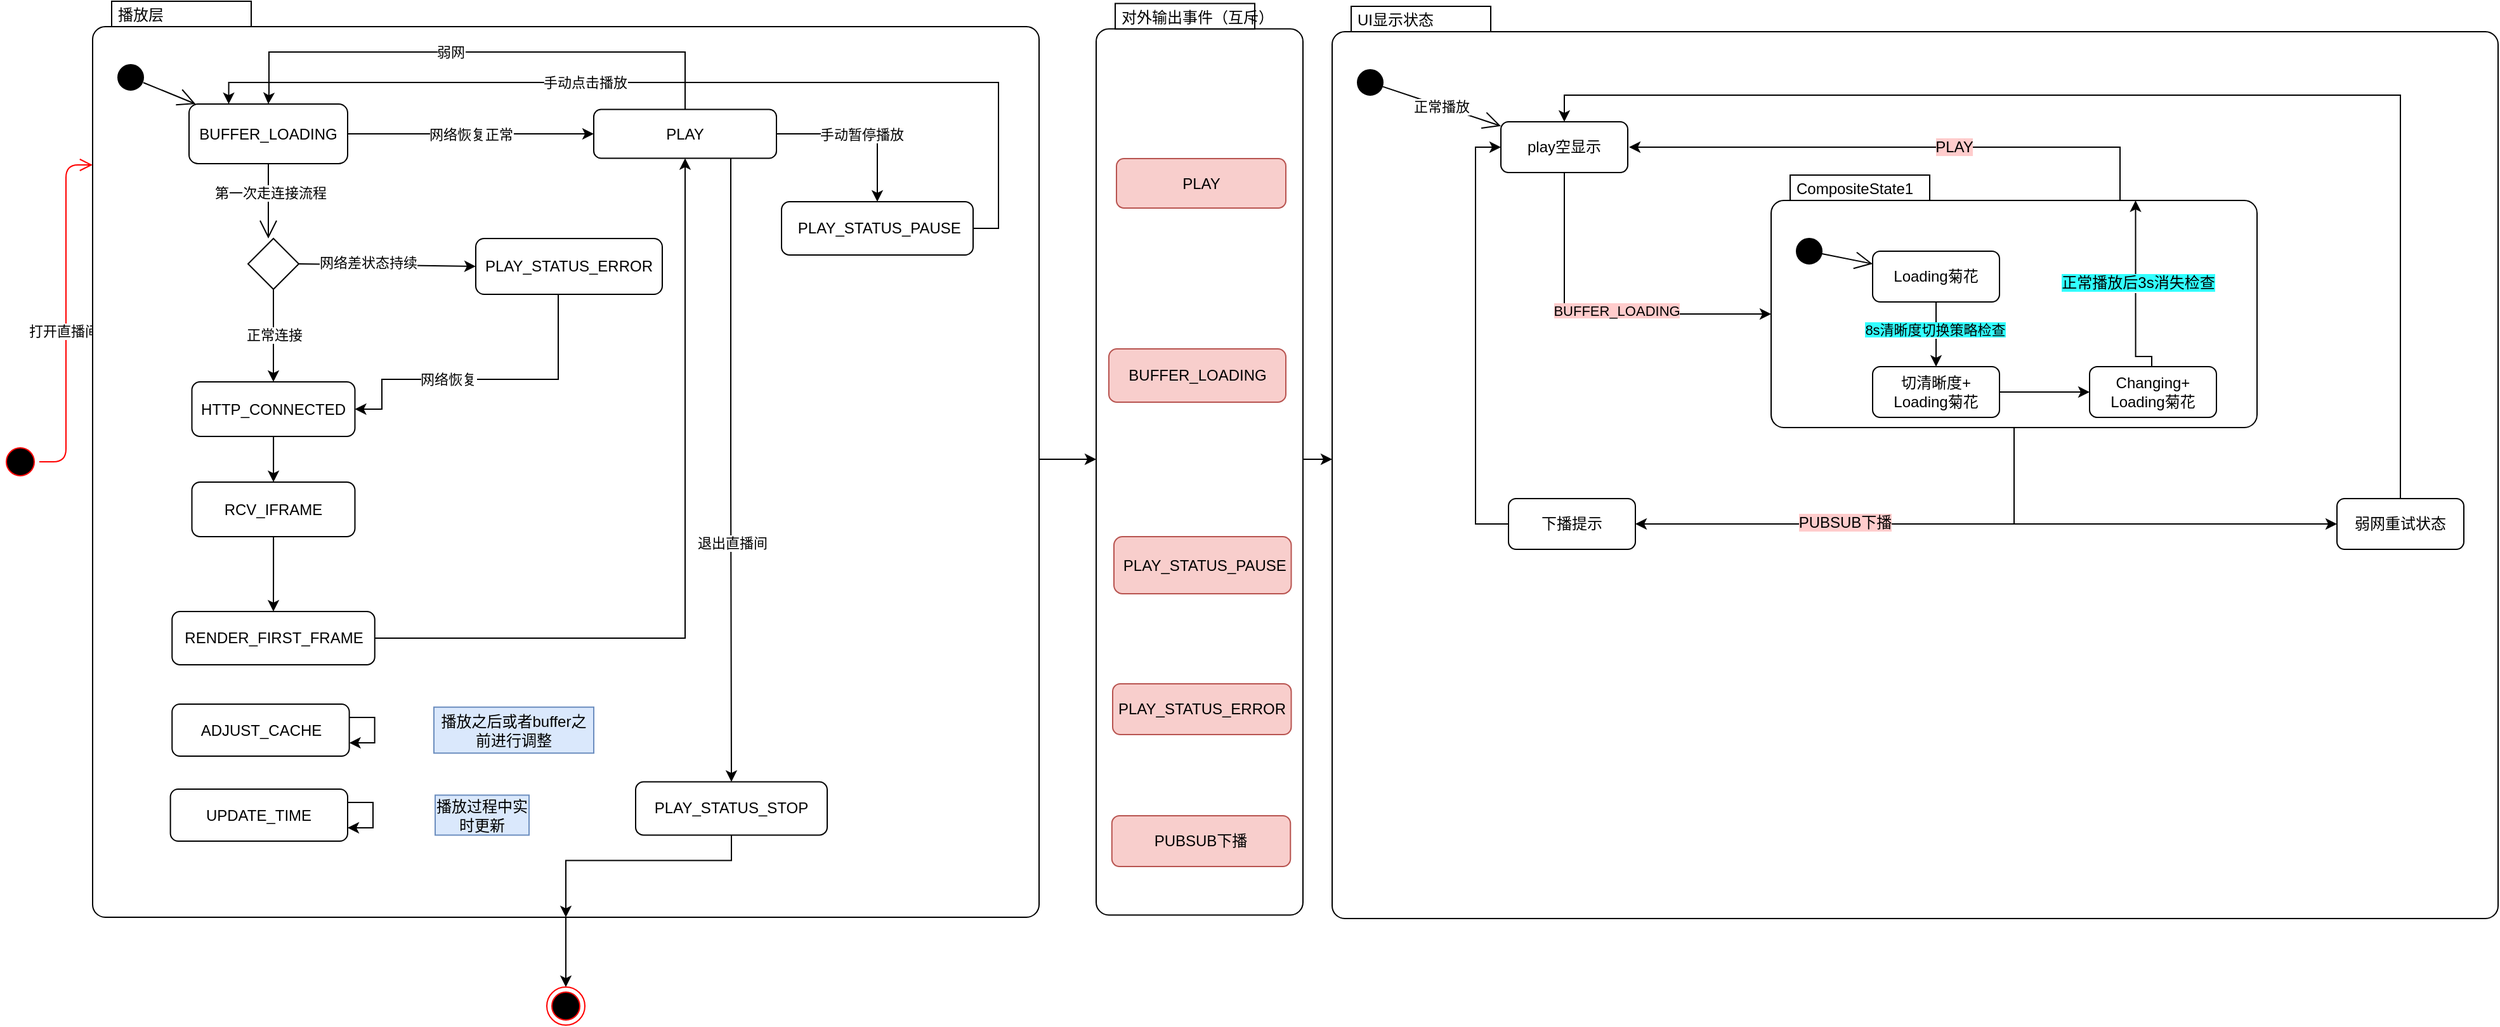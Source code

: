 <mxfile version="13.2.1" type="github">
  <diagram id="amrAe1FXWB98-2LjFH7b" name="Page-1">
    <mxGraphModel dx="915" dy="997" grid="0" gridSize="10" guides="1" tooltips="1" connect="1" arrows="1" fold="1" page="1" pageScale="1" pageWidth="850" pageHeight="1100" math="0" shadow="0">
      <root>
        <mxCell id="0" />
        <mxCell id="1" parent="0" />
        <mxCell id="fQ577wyoKTEt6M08ta1X-2" value="" style="ellipse;html=1;shape=startState;fillColor=#000000;strokeColor=#ff0000;" vertex="1" parent="1">
          <mxGeometry x="10" y="437" width="30" height="30" as="geometry" />
        </mxCell>
        <mxCell id="fQ577wyoKTEt6M08ta1X-3" value="" style="edgeStyle=orthogonalEdgeStyle;html=1;verticalAlign=bottom;endArrow=open;endSize=8;strokeColor=#ff0000;entryX=0;entryY=0;entryDx=0;entryDy=129;entryPerimeter=0;" edge="1" source="fQ577wyoKTEt6M08ta1X-2" parent="1" target="fQ577wyoKTEt6M08ta1X-19">
          <mxGeometry relative="1" as="geometry">
            <mxPoint x="256" y="463" as="targetPoint" />
          </mxGeometry>
        </mxCell>
        <mxCell id="fQ577wyoKTEt6M08ta1X-6" value="打开直播间" style="edgeLabel;html=1;align=center;verticalAlign=middle;resizable=0;points=[];" vertex="1" connectable="0" parent="fQ577wyoKTEt6M08ta1X-3">
          <mxGeometry x="-0.101" y="2" relative="1" as="geometry">
            <mxPoint as="offset" />
          </mxGeometry>
        </mxCell>
        <mxCell id="fQ577wyoKTEt6M08ta1X-74" value="" style="edgeStyle=orthogonalEdgeStyle;rounded=0;orthogonalLoop=1;jettySize=auto;html=1;" edge="1" parent="1" source="fQ577wyoKTEt6M08ta1X-19" target="fQ577wyoKTEt6M08ta1X-72">
          <mxGeometry relative="1" as="geometry" />
        </mxCell>
        <mxCell id="fQ577wyoKTEt6M08ta1X-117" value="" style="edgeStyle=orthogonalEdgeStyle;rounded=0;orthogonalLoop=1;jettySize=auto;html=1;" edge="1" parent="1" source="fQ577wyoKTEt6M08ta1X-19" target="fQ577wyoKTEt6M08ta1X-116">
          <mxGeometry relative="1" as="geometry" />
        </mxCell>
        <mxCell id="fQ577wyoKTEt6M08ta1X-19" value="播放层" style="shape=mxgraph.sysml.compState;align=left;verticalAlign=top;spacingTop=-3;spacingLeft=18;strokeWidth=1;recursiveResize=0;" vertex="1" parent="1">
          <mxGeometry x="82" y="89" width="746" height="722" as="geometry" />
        </mxCell>
        <mxCell id="fQ577wyoKTEt6M08ta1X-20" value="" style="shape=ellipse;html=1;fillColor=#000000;verticalLabelPosition=bottom;labelBackgroundColor=#ffffff;verticalAlign=top;" vertex="1" parent="fQ577wyoKTEt6M08ta1X-19">
          <mxGeometry x="20" y="50" width="20" height="20" as="geometry" />
        </mxCell>
        <mxCell id="fQ577wyoKTEt6M08ta1X-43" value="网络恢复正常" style="edgeStyle=orthogonalEdgeStyle;rounded=0;orthogonalLoop=1;jettySize=auto;html=1;exitX=1;exitY=0.5;exitDx=0;exitDy=0;" edge="1" parent="fQ577wyoKTEt6M08ta1X-19" source="fQ577wyoKTEt6M08ta1X-21" target="fQ577wyoKTEt6M08ta1X-31">
          <mxGeometry relative="1" as="geometry" />
        </mxCell>
        <mxCell id="fQ577wyoKTEt6M08ta1X-21" value="BUFFER_LOADING" style="strokeColor=inherit;fillColor=inherit;gradientColor=inherit;shape=rect;html=1;rounded=1;whiteSpace=wrap;align=center;" vertex="1" parent="fQ577wyoKTEt6M08ta1X-19">
          <mxGeometry x="76" y="81" width="125" height="47" as="geometry" />
        </mxCell>
        <mxCell id="fQ577wyoKTEt6M08ta1X-27" value="" style="edgeStyle=orthogonalEdgeStyle;rounded=0;orthogonalLoop=1;jettySize=auto;html=1;" edge="1" parent="fQ577wyoKTEt6M08ta1X-19" source="fQ577wyoKTEt6M08ta1X-22" target="fQ577wyoKTEt6M08ta1X-26">
          <mxGeometry relative="1" as="geometry" />
        </mxCell>
        <mxCell id="fQ577wyoKTEt6M08ta1X-22" value="HTTP_CONNECTED" style="strokeColor=inherit;fillColor=inherit;gradientColor=inherit;shape=rect;html=1;rounded=1;whiteSpace=wrap;align=center;" vertex="1" parent="fQ577wyoKTEt6M08ta1X-19">
          <mxGeometry x="78.25" y="300" width="128.5" height="43" as="geometry" />
        </mxCell>
        <mxCell id="fQ577wyoKTEt6M08ta1X-30" value="" style="edgeStyle=orthogonalEdgeStyle;rounded=0;orthogonalLoop=1;jettySize=auto;html=1;" edge="1" parent="fQ577wyoKTEt6M08ta1X-19" source="fQ577wyoKTEt6M08ta1X-26" target="fQ577wyoKTEt6M08ta1X-29">
          <mxGeometry relative="1" as="geometry" />
        </mxCell>
        <mxCell id="fQ577wyoKTEt6M08ta1X-26" value="RCV_IFRAME" style="strokeColor=inherit;fillColor=inherit;gradientColor=inherit;shape=rect;html=1;rounded=1;whiteSpace=wrap;align=center;" vertex="1" parent="fQ577wyoKTEt6M08ta1X-19">
          <mxGeometry x="78.25" y="379" width="128.5" height="43" as="geometry" />
        </mxCell>
        <mxCell id="fQ577wyoKTEt6M08ta1X-32" value="" style="edgeStyle=orthogonalEdgeStyle;rounded=0;orthogonalLoop=1;jettySize=auto;html=1;" edge="1" parent="fQ577wyoKTEt6M08ta1X-19" source="fQ577wyoKTEt6M08ta1X-29" target="fQ577wyoKTEt6M08ta1X-31">
          <mxGeometry relative="1" as="geometry" />
        </mxCell>
        <mxCell id="fQ577wyoKTEt6M08ta1X-29" value="RENDER_FIRST_FRAME" style="strokeColor=inherit;fillColor=inherit;gradientColor=inherit;shape=rect;html=1;rounded=1;whiteSpace=wrap;align=center;" vertex="1" parent="fQ577wyoKTEt6M08ta1X-19">
          <mxGeometry x="62.63" y="481" width="159.75" height="42" as="geometry" />
        </mxCell>
        <mxCell id="fQ577wyoKTEt6M08ta1X-42" value="" style="edgeStyle=orthogonalEdgeStyle;rounded=0;orthogonalLoop=1;jettySize=auto;html=1;entryX=0.5;entryY=0;entryDx=0;entryDy=0;" edge="1" parent="fQ577wyoKTEt6M08ta1X-19" source="fQ577wyoKTEt6M08ta1X-31" target="fQ577wyoKTEt6M08ta1X-21">
          <mxGeometry relative="1" as="geometry">
            <Array as="points">
              <mxPoint x="467" y="40" />
              <mxPoint x="139" y="40" />
              <mxPoint x="139" y="72" />
            </Array>
          </mxGeometry>
        </mxCell>
        <mxCell id="fQ577wyoKTEt6M08ta1X-44" value="弱网" style="edgeLabel;html=1;align=center;verticalAlign=middle;resizable=0;points=[];" vertex="1" connectable="0" parent="fQ577wyoKTEt6M08ta1X-42">
          <mxGeometry x="0.118" relative="1" as="geometry">
            <mxPoint x="1" as="offset" />
          </mxGeometry>
        </mxCell>
        <mxCell id="fQ577wyoKTEt6M08ta1X-107" value="手动暂停播放" style="edgeStyle=orthogonalEdgeStyle;rounded=0;orthogonalLoop=1;jettySize=auto;html=1;exitX=1;exitY=0.5;exitDx=0;exitDy=0;entryX=0.5;entryY=0;entryDx=0;entryDy=0;" edge="1" parent="fQ577wyoKTEt6M08ta1X-19" source="fQ577wyoKTEt6M08ta1X-31" target="fQ577wyoKTEt6M08ta1X-106">
          <mxGeometry relative="1" as="geometry" />
        </mxCell>
        <mxCell id="fQ577wyoKTEt6M08ta1X-119" style="edgeStyle=orthogonalEdgeStyle;rounded=0;orthogonalLoop=1;jettySize=auto;html=1;exitX=0.75;exitY=1;exitDx=0;exitDy=0;" edge="1" parent="fQ577wyoKTEt6M08ta1X-19" source="fQ577wyoKTEt6M08ta1X-31" target="fQ577wyoKTEt6M08ta1X-112">
          <mxGeometry relative="1" as="geometry" />
        </mxCell>
        <mxCell id="fQ577wyoKTEt6M08ta1X-121" value="退出直播间" style="edgeLabel;html=1;align=center;verticalAlign=middle;resizable=0;points=[];" vertex="1" connectable="0" parent="fQ577wyoKTEt6M08ta1X-119">
          <mxGeometry x="0.231" y="1" relative="1" as="geometry">
            <mxPoint x="-1" as="offset" />
          </mxGeometry>
        </mxCell>
        <mxCell id="fQ577wyoKTEt6M08ta1X-31" value="PLAY" style="strokeColor=inherit;fillColor=inherit;gradientColor=inherit;shape=rect;html=1;rounded=1;whiteSpace=wrap;align=center;" vertex="1" parent="fQ577wyoKTEt6M08ta1X-19">
          <mxGeometry x="395" y="85.25" width="144" height="38.5" as="geometry" />
        </mxCell>
        <mxCell id="fQ577wyoKTEt6M08ta1X-36" value="" style="edgeStyle=orthogonalEdgeStyle;rounded=0;orthogonalLoop=1;jettySize=auto;html=1;" edge="1" parent="fQ577wyoKTEt6M08ta1X-19" source="fQ577wyoKTEt6M08ta1X-33" target="fQ577wyoKTEt6M08ta1X-33">
          <mxGeometry relative="1" as="geometry">
            <Array as="points">
              <mxPoint x="79" y="575" />
            </Array>
          </mxGeometry>
        </mxCell>
        <mxCell id="fQ577wyoKTEt6M08ta1X-33" value="ADJUST_CACHE" style="strokeColor=inherit;fillColor=inherit;gradientColor=inherit;shape=rect;html=1;rounded=1;whiteSpace=wrap;align=center;" vertex="1" parent="fQ577wyoKTEt6M08ta1X-19">
          <mxGeometry x="62.63" y="554.01" width="139.68" height="41" as="geometry" />
        </mxCell>
        <mxCell id="fQ577wyoKTEt6M08ta1X-39" value="" style="edgeStyle=orthogonalEdgeStyle;rounded=0;orthogonalLoop=1;jettySize=auto;html=1;" edge="1" parent="fQ577wyoKTEt6M08ta1X-19" source="fQ577wyoKTEt6M08ta1X-35" target="fQ577wyoKTEt6M08ta1X-35">
          <mxGeometry relative="1" as="geometry">
            <Array as="points">
              <mxPoint x="88" y="642" />
            </Array>
          </mxGeometry>
        </mxCell>
        <mxCell id="fQ577wyoKTEt6M08ta1X-35" value="UPDATE_TIME" style="strokeColor=inherit;fillColor=inherit;gradientColor=inherit;shape=rect;html=1;rounded=1;whiteSpace=wrap;align=center;" vertex="1" parent="fQ577wyoKTEt6M08ta1X-19">
          <mxGeometry x="61.32" y="621" width="139.68" height="41" as="geometry" />
        </mxCell>
        <mxCell id="fQ577wyoKTEt6M08ta1X-23" value="" style="strokeColor=inherit;fillColor=inherit;gradientColor=inherit;edgeStyle=none;html=1;endArrow=open;endSize=12;" edge="1" parent="fQ577wyoKTEt6M08ta1X-19" source="fQ577wyoKTEt6M08ta1X-20" target="fQ577wyoKTEt6M08ta1X-21">
          <mxGeometry relative="1" as="geometry" />
        </mxCell>
        <mxCell id="fQ577wyoKTEt6M08ta1X-45" value="播放过程中实时更新" style="text;html=1;strokeColor=#6c8ebf;fillColor=#dae8fc;align=center;verticalAlign=middle;whiteSpace=wrap;rounded=0;" vertex="1" parent="fQ577wyoKTEt6M08ta1X-19">
          <mxGeometry x="270" y="625.75" width="74" height="31.5" as="geometry" />
        </mxCell>
        <mxCell id="fQ577wyoKTEt6M08ta1X-47" value="播放之后或者buffer之前进行调整" style="text;html=1;strokeColor=#6c8ebf;fillColor=#dae8fc;align=center;verticalAlign=middle;whiteSpace=wrap;rounded=0;" vertex="1" parent="fQ577wyoKTEt6M08ta1X-19">
          <mxGeometry x="269" y="556.38" width="126" height="36.25" as="geometry" />
        </mxCell>
        <mxCell id="fQ577wyoKTEt6M08ta1X-51" style="edgeStyle=orthogonalEdgeStyle;rounded=0;orthogonalLoop=1;jettySize=auto;html=1;entryX=1;entryY=0.5;entryDx=0;entryDy=0;" edge="1" parent="fQ577wyoKTEt6M08ta1X-19" source="fQ577wyoKTEt6M08ta1X-48" target="fQ577wyoKTEt6M08ta1X-22">
          <mxGeometry relative="1" as="geometry">
            <Array as="points">
              <mxPoint x="367" y="298" />
              <mxPoint x="228" y="298" />
            </Array>
          </mxGeometry>
        </mxCell>
        <mxCell id="fQ577wyoKTEt6M08ta1X-52" value="网络恢复" style="edgeLabel;html=1;align=center;verticalAlign=middle;resizable=0;points=[];" vertex="1" connectable="0" parent="fQ577wyoKTEt6M08ta1X-51">
          <mxGeometry x="0.228" y="4" relative="1" as="geometry">
            <mxPoint y="-4" as="offset" />
          </mxGeometry>
        </mxCell>
        <mxCell id="fQ577wyoKTEt6M08ta1X-48" value="PLAY_STATUS_ERROR" style="strokeColor=inherit;fillColor=inherit;gradientColor=inherit;shape=rect;html=1;rounded=1;whiteSpace=wrap;align=center;" vertex="1" parent="fQ577wyoKTEt6M08ta1X-19">
          <mxGeometry x="302" y="187" width="147" height="44" as="geometry" />
        </mxCell>
        <mxCell id="fQ577wyoKTEt6M08ta1X-63" value="" style="shape=rhombus;html=1;labelPosition=right;align=left;verticalAlign=middle" vertex="1" parent="fQ577wyoKTEt6M08ta1X-19">
          <mxGeometry x="122.51" y="187" width="40" height="40" as="geometry" />
        </mxCell>
        <mxCell id="fQ577wyoKTEt6M08ta1X-64" value="" style="edgeStyle=elbowEdgeStyle;html=1;elbow=horizontal;align=right;verticalAlign=bottom;rounded=0;labelBackgroundColor=none;endArrow=open;endSize=12;exitX=0.5;exitY=1;exitDx=0;exitDy=0;" edge="1" target="fQ577wyoKTEt6M08ta1X-63" parent="fQ577wyoKTEt6M08ta1X-19" source="fQ577wyoKTEt6M08ta1X-21">
          <mxGeometry relative="1" as="geometry">
            <mxPoint x="92" y="119" as="sourcePoint" />
          </mxGeometry>
        </mxCell>
        <mxCell id="fQ577wyoKTEt6M08ta1X-70" value="第一次走连接流程" style="edgeLabel;html=1;align=center;verticalAlign=middle;resizable=0;points=[];" vertex="1" connectable="0" parent="fQ577wyoKTEt6M08ta1X-64">
          <mxGeometry x="-0.219" y="1" relative="1" as="geometry">
            <mxPoint as="offset" />
          </mxGeometry>
        </mxCell>
        <mxCell id="fQ577wyoKTEt6M08ta1X-67" value="" style="endArrow=classic;html=1;exitX=1;exitY=0.5;exitDx=0;exitDy=0;entryX=0;entryY=0.5;entryDx=0;entryDy=0;" edge="1" parent="fQ577wyoKTEt6M08ta1X-19" source="fQ577wyoKTEt6M08ta1X-63" target="fQ577wyoKTEt6M08ta1X-48">
          <mxGeometry width="50" height="50" relative="1" as="geometry">
            <mxPoint x="348" y="307" as="sourcePoint" />
            <mxPoint x="398" y="257" as="targetPoint" />
          </mxGeometry>
        </mxCell>
        <mxCell id="fQ577wyoKTEt6M08ta1X-69" value="网络差状态持续" style="edgeLabel;html=1;align=center;verticalAlign=middle;resizable=0;points=[];" vertex="1" connectable="0" parent="fQ577wyoKTEt6M08ta1X-67">
          <mxGeometry x="-0.229" y="2" relative="1" as="geometry">
            <mxPoint as="offset" />
          </mxGeometry>
        </mxCell>
        <mxCell id="fQ577wyoKTEt6M08ta1X-68" value="正常连接" style="endArrow=classic;html=1;exitX=0.5;exitY=1;exitDx=0;exitDy=0;entryX=0.5;entryY=0;entryDx=0;entryDy=0;" edge="1" parent="fQ577wyoKTEt6M08ta1X-19" source="fQ577wyoKTEt6M08ta1X-63" target="fQ577wyoKTEt6M08ta1X-22">
          <mxGeometry width="50" height="50" relative="1" as="geometry">
            <mxPoint x="348" y="307" as="sourcePoint" />
            <mxPoint x="398" y="257" as="targetPoint" />
          </mxGeometry>
        </mxCell>
        <mxCell id="fQ577wyoKTEt6M08ta1X-108" style="edgeStyle=orthogonalEdgeStyle;rounded=0;orthogonalLoop=1;jettySize=auto;html=1;exitX=1;exitY=0.5;exitDx=0;exitDy=0;entryX=0.25;entryY=0;entryDx=0;entryDy=0;" edge="1" parent="fQ577wyoKTEt6M08ta1X-19" source="fQ577wyoKTEt6M08ta1X-106" target="fQ577wyoKTEt6M08ta1X-21">
          <mxGeometry relative="1" as="geometry">
            <Array as="points">
              <mxPoint x="714" y="179" />
              <mxPoint x="714" y="64" />
              <mxPoint x="107" y="64" />
            </Array>
          </mxGeometry>
        </mxCell>
        <mxCell id="fQ577wyoKTEt6M08ta1X-109" value="手动点击播放" style="edgeLabel;html=1;align=center;verticalAlign=middle;resizable=0;points=[];" vertex="1" connectable="0" parent="fQ577wyoKTEt6M08ta1X-108">
          <mxGeometry x="0.215" relative="1" as="geometry">
            <mxPoint as="offset" />
          </mxGeometry>
        </mxCell>
        <mxCell id="fQ577wyoKTEt6M08ta1X-106" value="&amp;nbsp;PLAY_STATUS_PAUSE" style="strokeColor=inherit;fillColor=inherit;gradientColor=inherit;shape=rect;html=1;rounded=1;whiteSpace=wrap;align=center;" vertex="1" parent="fQ577wyoKTEt6M08ta1X-19">
          <mxGeometry x="543" y="158" width="151" height="42" as="geometry" />
        </mxCell>
        <mxCell id="fQ577wyoKTEt6M08ta1X-120" style="edgeStyle=orthogonalEdgeStyle;rounded=0;orthogonalLoop=1;jettySize=auto;html=1;exitX=0.5;exitY=1;exitDx=0;exitDy=0;" edge="1" parent="fQ577wyoKTEt6M08ta1X-19" source="fQ577wyoKTEt6M08ta1X-112" target="fQ577wyoKTEt6M08ta1X-19">
          <mxGeometry relative="1" as="geometry" />
        </mxCell>
        <mxCell id="fQ577wyoKTEt6M08ta1X-112" value="PLAY_STATUS_STOP" style="strokeColor=inherit;fillColor=inherit;gradientColor=inherit;shape=rect;html=1;rounded=1;whiteSpace=wrap;align=center;" vertex="1" parent="fQ577wyoKTEt6M08ta1X-19">
          <mxGeometry x="428" y="615.25" width="151" height="42" as="geometry" />
        </mxCell>
        <mxCell id="fQ577wyoKTEt6M08ta1X-173" value="" style="edgeStyle=orthogonalEdgeStyle;rounded=0;orthogonalLoop=1;jettySize=auto;html=1;" edge="1" parent="1" source="fQ577wyoKTEt6M08ta1X-72" target="fQ577wyoKTEt6M08ta1X-123">
          <mxGeometry relative="1" as="geometry">
            <Array as="points">
              <mxPoint x="1059" y="453" />
              <mxPoint x="1059" y="453" />
            </Array>
          </mxGeometry>
        </mxCell>
        <mxCell id="fQ577wyoKTEt6M08ta1X-72" value="对外输出事件（互斥）" style="shape=mxgraph.sysml.compState;html=1;align=left;verticalAlign=top;spacingTop=-3;spacingLeft=18;" vertex="1" parent="1">
          <mxGeometry x="873" y="90.75" width="162.99" height="718.5" as="geometry" />
        </mxCell>
        <mxCell id="fQ577wyoKTEt6M08ta1X-73" value="PLAY" style="shape=rect;rounded=1;html=1;whiteSpace=wrap;align=center;fillColor=#f8cecc;strokeColor=#b85450;" vertex="1" parent="1">
          <mxGeometry x="889" y="213" width="133.5" height="39" as="geometry" />
        </mxCell>
        <mxCell id="fQ577wyoKTEt6M08ta1X-75" value="BUFFER_LOADING" style="shape=rect;rounded=1;html=1;whiteSpace=wrap;align=center;fillColor=#f8cecc;strokeColor=#b85450;" vertex="1" parent="1">
          <mxGeometry x="883" y="363" width="139.5" height="42" as="geometry" />
        </mxCell>
        <mxCell id="fQ577wyoKTEt6M08ta1X-105" value="PLAY_STATUS_ERROR" style="shape=rect;rounded=1;html=1;whiteSpace=wrap;align=center;fillColor=#f8cecc;strokeColor=#b85450;" vertex="1" parent="1">
          <mxGeometry x="886" y="627" width="140.75" height="40" as="geometry" />
        </mxCell>
        <mxCell id="fQ577wyoKTEt6M08ta1X-111" value="&amp;nbsp;PLAY_STATUS_PAUSE" style="shape=rect;rounded=1;html=1;whiteSpace=wrap;align=center;fillColor=#f8cecc;strokeColor=#b85450;" vertex="1" parent="1">
          <mxGeometry x="887" y="511" width="139.75" height="45" as="geometry" />
        </mxCell>
        <mxCell id="fQ577wyoKTEt6M08ta1X-116" value="" style="ellipse;html=1;shape=endState;fillColor=#000000;strokeColor=#ff0000;" vertex="1" parent="1">
          <mxGeometry x="440" y="866" width="30" height="30" as="geometry" />
        </mxCell>
        <mxCell id="fQ577wyoKTEt6M08ta1X-123" value="UI显示状态" style="shape=mxgraph.sysml.compState;align=left;verticalAlign=top;spacingTop=-3;spacingLeft=18;strokeWidth=1;recursiveResize=0;" vertex="1" parent="1">
          <mxGeometry x="1059" y="93" width="919" height="719" as="geometry" />
        </mxCell>
        <mxCell id="fQ577wyoKTEt6M08ta1X-124" value="" style="shape=ellipse;html=1;fillColor=#000000;verticalLabelPosition=bottom;labelBackgroundColor=#ffffff;verticalAlign=top;" vertex="1" parent="fQ577wyoKTEt6M08ta1X-123">
          <mxGeometry x="20" y="50" width="20" height="20" as="geometry" />
        </mxCell>
        <mxCell id="fQ577wyoKTEt6M08ta1X-162" style="edgeStyle=orthogonalEdgeStyle;rounded=0;orthogonalLoop=1;jettySize=auto;html=1;exitX=0.5;exitY=1;exitDx=0;exitDy=0;entryX=0;entryY=0;entryDx=0;entryDy=109.5;entryPerimeter=0;" edge="1" parent="fQ577wyoKTEt6M08ta1X-123" source="fQ577wyoKTEt6M08ta1X-125" target="fQ577wyoKTEt6M08ta1X-152">
          <mxGeometry relative="1" as="geometry" />
        </mxCell>
        <mxCell id="fQ577wyoKTEt6M08ta1X-163" value="&lt;span style=&quot;background-color: rgb(255 , 204 , 204)&quot;&gt;BUFFER_LOADING&lt;/span&gt;" style="edgeLabel;html=1;align=center;verticalAlign=middle;resizable=0;points=[];" vertex="1" connectable="0" parent="fQ577wyoKTEt6M08ta1X-162">
          <mxGeometry x="0.106" y="3" relative="1" as="geometry">
            <mxPoint as="offset" />
          </mxGeometry>
        </mxCell>
        <mxCell id="fQ577wyoKTEt6M08ta1X-125" value="play空显示" style="strokeColor=inherit;fillColor=inherit;gradientColor=inherit;shape=rect;html=1;rounded=1;whiteSpace=wrap;align=center;" vertex="1" parent="fQ577wyoKTEt6M08ta1X-123">
          <mxGeometry x="133" y="91" width="100" height="40" as="geometry" />
        </mxCell>
        <mxCell id="fQ577wyoKTEt6M08ta1X-127" value="正常播放" style="strokeColor=inherit;fillColor=inherit;gradientColor=inherit;edgeStyle=none;html=1;endArrow=open;endSize=12;" edge="1" parent="fQ577wyoKTEt6M08ta1X-123" source="fQ577wyoKTEt6M08ta1X-124" target="fQ577wyoKTEt6M08ta1X-125">
          <mxGeometry relative="1" as="geometry" />
        </mxCell>
        <mxCell id="fQ577wyoKTEt6M08ta1X-137" style="edgeStyle=orthogonalEdgeStyle;rounded=0;orthogonalLoop=1;jettySize=auto;html=1;entryX=0;entryY=0.5;entryDx=0;entryDy=0;exitX=0.5;exitY=1;exitDx=0;exitDy=0;exitPerimeter=0;" edge="1" parent="fQ577wyoKTEt6M08ta1X-123" source="fQ577wyoKTEt6M08ta1X-152" target="fQ577wyoKTEt6M08ta1X-131">
          <mxGeometry relative="1" as="geometry">
            <mxPoint x="427" y="428" as="sourcePoint" />
          </mxGeometry>
        </mxCell>
        <mxCell id="fQ577wyoKTEt6M08ta1X-140" style="edgeStyle=orthogonalEdgeStyle;rounded=0;orthogonalLoop=1;jettySize=auto;html=1;exitX=0.5;exitY=1;exitDx=0;exitDy=0;exitPerimeter=0;entryX=1;entryY=0.5;entryDx=0;entryDy=0;" edge="1" parent="fQ577wyoKTEt6M08ta1X-123" source="fQ577wyoKTEt6M08ta1X-152" target="fQ577wyoKTEt6M08ta1X-132">
          <mxGeometry relative="1" as="geometry">
            <mxPoint x="377" y="408" as="sourcePoint" />
          </mxGeometry>
        </mxCell>
        <mxCell id="fQ577wyoKTEt6M08ta1X-141" value="&lt;span style=&quot;font-size: 12px ; background-color: rgb(255 , 204 , 204)&quot;&gt;PUBSUB下播&lt;/span&gt;" style="edgeLabel;html=1;align=center;verticalAlign=middle;resizable=0;points=[];" vertex="1" connectable="0" parent="fQ577wyoKTEt6M08ta1X-140">
          <mxGeometry x="0.121" y="-1" relative="1" as="geometry">
            <mxPoint as="offset" />
          </mxGeometry>
        </mxCell>
        <mxCell id="fQ577wyoKTEt6M08ta1X-166" value="" style="edgeStyle=orthogonalEdgeStyle;rounded=0;orthogonalLoop=1;jettySize=auto;html=1;entryX=0.5;entryY=0;entryDx=0;entryDy=0;" edge="1" parent="fQ577wyoKTEt6M08ta1X-123" source="fQ577wyoKTEt6M08ta1X-131" target="fQ577wyoKTEt6M08ta1X-125">
          <mxGeometry relative="1" as="geometry">
            <mxPoint x="842" y="308" as="targetPoint" />
            <Array as="points">
              <mxPoint x="842" y="70" />
              <mxPoint x="183" y="70" />
            </Array>
          </mxGeometry>
        </mxCell>
        <mxCell id="fQ577wyoKTEt6M08ta1X-131" value="弱网重试状态" style="strokeColor=inherit;fillColor=inherit;gradientColor=inherit;shape=rect;html=1;rounded=1;whiteSpace=wrap;align=center;" vertex="1" parent="fQ577wyoKTEt6M08ta1X-123">
          <mxGeometry x="792" y="388" width="100" height="40" as="geometry" />
        </mxCell>
        <mxCell id="fQ577wyoKTEt6M08ta1X-148" style="edgeStyle=orthogonalEdgeStyle;rounded=0;orthogonalLoop=1;jettySize=auto;html=1;entryX=0;entryY=0.5;entryDx=0;entryDy=0;" edge="1" parent="fQ577wyoKTEt6M08ta1X-123" source="fQ577wyoKTEt6M08ta1X-132" target="fQ577wyoKTEt6M08ta1X-125">
          <mxGeometry relative="1" as="geometry">
            <Array as="points">
              <mxPoint x="113" y="408" />
              <mxPoint x="113" y="111" />
            </Array>
          </mxGeometry>
        </mxCell>
        <mxCell id="fQ577wyoKTEt6M08ta1X-132" value="下播提示" style="strokeColor=inherit;fillColor=inherit;gradientColor=inherit;shape=rect;html=1;rounded=1;whiteSpace=wrap;align=center;" vertex="1" parent="fQ577wyoKTEt6M08ta1X-123">
          <mxGeometry x="139" y="388" width="100" height="40" as="geometry" />
        </mxCell>
        <mxCell id="fQ577wyoKTEt6M08ta1X-134" value="&lt;span style=&quot;font-size: 12px ; background-color: rgb(255 , 204 , 204)&quot;&gt;PLAY&lt;/span&gt;" style="edgeStyle=orthogonalEdgeStyle;rounded=0;orthogonalLoop=1;jettySize=auto;html=1;exitX=0.5;exitY=0;exitDx=0;exitDy=20;exitPerimeter=0;" edge="1" parent="fQ577wyoKTEt6M08ta1X-123" source="fQ577wyoKTEt6M08ta1X-152">
          <mxGeometry relative="1" as="geometry">
            <mxPoint x="427" y="196" as="sourcePoint" />
            <mxPoint x="234" y="111" as="targetPoint" />
            <Array as="points">
              <mxPoint x="621" y="111" />
            </Array>
          </mxGeometry>
        </mxCell>
        <mxCell id="fQ577wyoKTEt6M08ta1X-152" value="CompositeState1" style="shape=mxgraph.sysml.compState;align=left;verticalAlign=top;spacingTop=-3;spacingLeft=18;strokeWidth=1;recursiveResize=0;" vertex="1" parent="fQ577wyoKTEt6M08ta1X-123">
          <mxGeometry x="346" y="133" width="383" height="199" as="geometry" />
        </mxCell>
        <mxCell id="fQ577wyoKTEt6M08ta1X-153" value="" style="shape=ellipse;html=1;fillColor=#000000;verticalLabelPosition=bottom;labelBackgroundColor=#ffffff;verticalAlign=top;" vertex="1" parent="fQ577wyoKTEt6M08ta1X-152">
          <mxGeometry x="20" y="50" width="20" height="20" as="geometry" />
        </mxCell>
        <mxCell id="fQ577wyoKTEt6M08ta1X-160" style="edgeStyle=none;rounded=0;orthogonalLoop=1;jettySize=auto;html=1;exitX=0.5;exitY=1;exitDx=0;exitDy=0;entryX=0.5;entryY=0;entryDx=0;entryDy=0;" edge="1" parent="fQ577wyoKTEt6M08ta1X-152" source="fQ577wyoKTEt6M08ta1X-154" target="fQ577wyoKTEt6M08ta1X-155">
          <mxGeometry relative="1" as="geometry" />
        </mxCell>
        <mxCell id="fQ577wyoKTEt6M08ta1X-161" value="&lt;span style=&quot;background-color: rgb(51 , 255 , 255)&quot;&gt;8s清晰度切换策略检查&lt;/span&gt;" style="edgeLabel;html=1;align=center;verticalAlign=middle;resizable=0;points=[];" vertex="1" connectable="0" parent="fQ577wyoKTEt6M08ta1X-160">
          <mxGeometry x="-0.133" y="-1" relative="1" as="geometry">
            <mxPoint as="offset" />
          </mxGeometry>
        </mxCell>
        <mxCell id="fQ577wyoKTEt6M08ta1X-154" value="Loading菊花" style="strokeColor=inherit;fillColor=inherit;gradientColor=inherit;shape=rect;html=1;rounded=1;whiteSpace=wrap;align=center;" vertex="1" parent="fQ577wyoKTEt6M08ta1X-152">
          <mxGeometry x="80" y="60" width="100" height="40" as="geometry" />
        </mxCell>
        <mxCell id="fQ577wyoKTEt6M08ta1X-159" value="" style="edgeStyle=none;rounded=0;orthogonalLoop=1;jettySize=auto;html=1;" edge="1" parent="fQ577wyoKTEt6M08ta1X-152" source="fQ577wyoKTEt6M08ta1X-155" target="fQ577wyoKTEt6M08ta1X-158">
          <mxGeometry relative="1" as="geometry" />
        </mxCell>
        <mxCell id="fQ577wyoKTEt6M08ta1X-155" value="切清晰度+&lt;br&gt;Loading菊花" style="strokeColor=inherit;fillColor=inherit;gradientColor=inherit;shape=rect;html=1;rounded=1;whiteSpace=wrap;align=center;" vertex="1" parent="fQ577wyoKTEt6M08ta1X-152">
          <mxGeometry x="80" y="151" width="100" height="40" as="geometry" />
        </mxCell>
        <mxCell id="fQ577wyoKTEt6M08ta1X-158" value="Changing+&lt;br&gt;Loading菊花" style="strokeColor=inherit;fillColor=inherit;gradientColor=inherit;shape=rect;html=1;rounded=1;whiteSpace=wrap;align=center;" vertex="1" parent="fQ577wyoKTEt6M08ta1X-152">
          <mxGeometry x="251" y="151" width="100" height="40" as="geometry" />
        </mxCell>
        <mxCell id="fQ577wyoKTEt6M08ta1X-156" value="" style="strokeColor=inherit;fillColor=inherit;gradientColor=inherit;edgeStyle=none;html=1;endArrow=open;endSize=12;" edge="1" parent="fQ577wyoKTEt6M08ta1X-152" source="fQ577wyoKTEt6M08ta1X-153" target="fQ577wyoKTEt6M08ta1X-154">
          <mxGeometry relative="1" as="geometry" />
        </mxCell>
        <mxCell id="fQ577wyoKTEt6M08ta1X-171" style="edgeStyle=orthogonalEdgeStyle;rounded=0;orthogonalLoop=1;jettySize=auto;html=1;exitX=0.5;exitY=0;exitDx=0;exitDy=0;entryX=0.75;entryY=0;entryDx=0;entryDy=20;entryPerimeter=0;" edge="1" parent="fQ577wyoKTEt6M08ta1X-152" source="fQ577wyoKTEt6M08ta1X-158" target="fQ577wyoKTEt6M08ta1X-152">
          <mxGeometry relative="1" as="geometry">
            <mxPoint x="299.75" y="171" as="sourcePoint" />
            <mxPoint x="288" y="40" as="targetPoint" />
            <Array as="points">
              <mxPoint x="300" y="151" />
              <mxPoint x="300" y="143" />
              <mxPoint x="287" y="143" />
            </Array>
          </mxGeometry>
        </mxCell>
        <mxCell id="fQ577wyoKTEt6M08ta1X-172" value="&lt;span style=&quot;font-size: 12px ; background-color: rgb(51 , 255 , 255)&quot;&gt;正常播放后3s消失检查&lt;/span&gt;" style="edgeLabel;html=1;align=center;verticalAlign=middle;resizable=0;points=[];" vertex="1" connectable="0" parent="fQ577wyoKTEt6M08ta1X-171">
          <mxGeometry x="0.103" y="-1" relative="1" as="geometry">
            <mxPoint as="offset" />
          </mxGeometry>
        </mxCell>
        <mxCell id="fQ577wyoKTEt6M08ta1X-142" value="PUBSUB下播" style="shape=rect;rounded=1;html=1;whiteSpace=wrap;align=center;fillColor=#f8cecc;strokeColor=#b85450;" vertex="1" parent="1">
          <mxGeometry x="885.38" y="731" width="140.75" height="40" as="geometry" />
        </mxCell>
      </root>
    </mxGraphModel>
  </diagram>
</mxfile>
